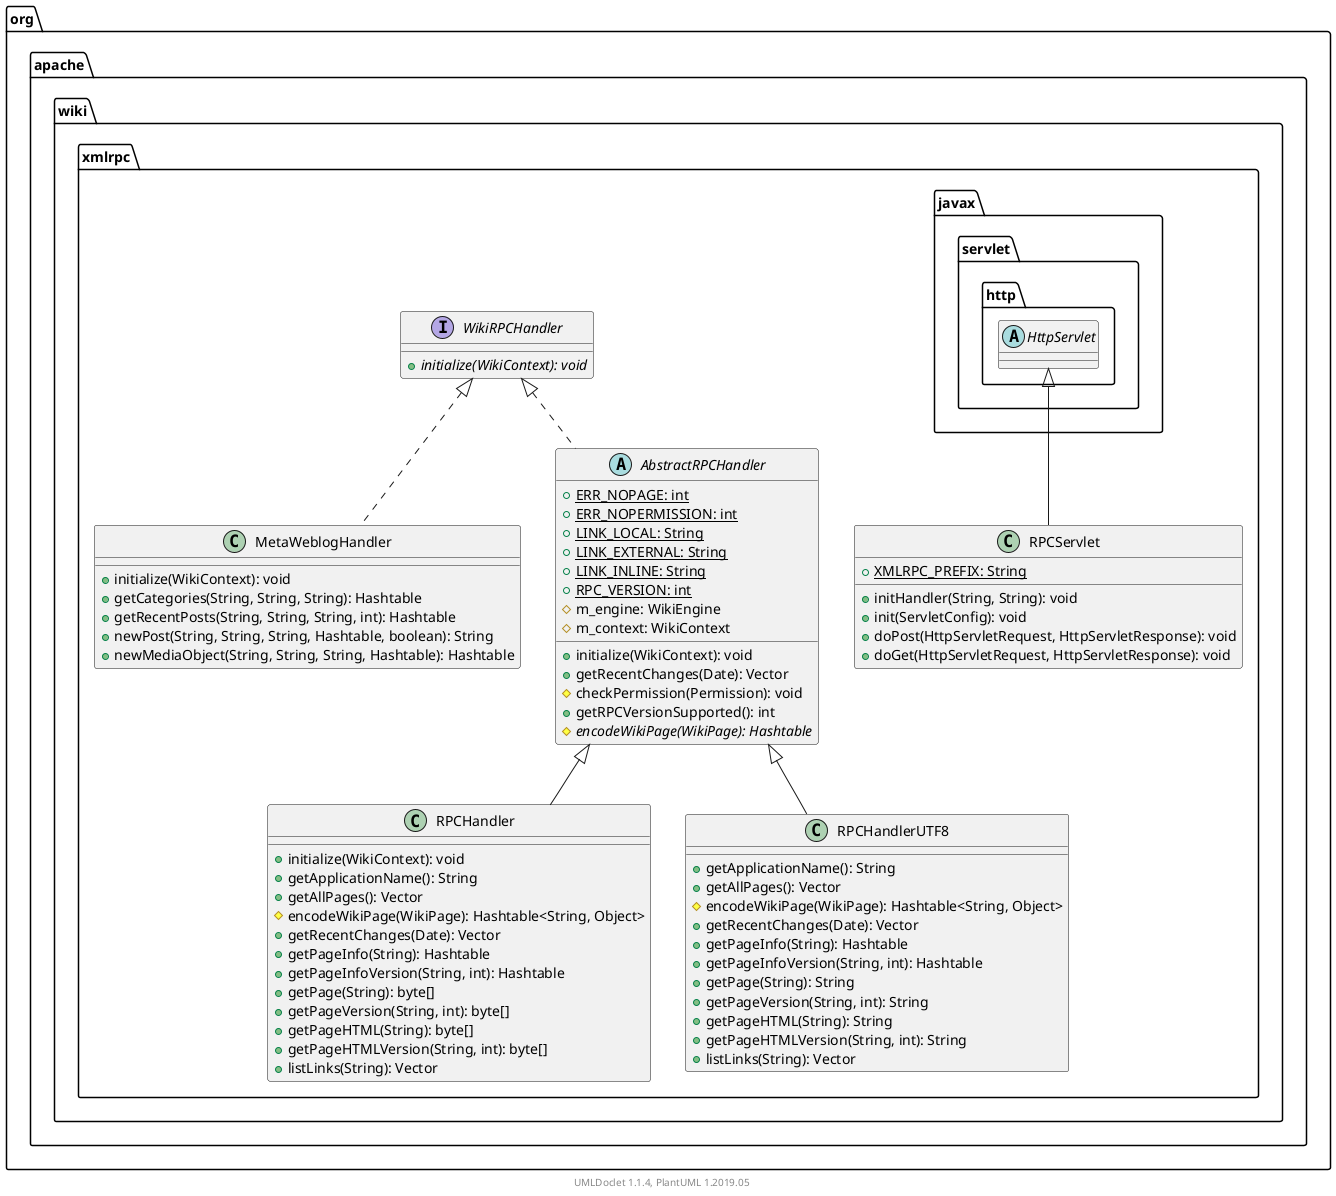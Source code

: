 @startuml

    namespace org.apache.wiki.xmlrpc {

        class RPCHandler [[RPCHandler.html]] {
            +initialize(WikiContext): void
            +getApplicationName(): String
            +getAllPages(): Vector
            #encodeWikiPage(WikiPage): Hashtable<String, Object>
            +getRecentChanges(Date): Vector
            +getPageInfo(String): Hashtable
            +getPageInfoVersion(String, int): Hashtable
            +getPage(String): byte[]
            +getPageVersion(String, int): byte[]
            +getPageHTML(String): byte[]
            +getPageHTMLVersion(String, int): byte[]
            +listLinks(String): Vector
        }

        class RPCHandlerUTF8 [[RPCHandlerUTF8.html]] {
            +getApplicationName(): String
            +getAllPages(): Vector
            #encodeWikiPage(WikiPage): Hashtable<String, Object>
            +getRecentChanges(Date): Vector
            +getPageInfo(String): Hashtable
            +getPageInfoVersion(String, int): Hashtable
            +getPage(String): String
            +getPageVersion(String, int): String
            +getPageHTML(String): String
            +getPageHTMLVersion(String, int): String
            +listLinks(String): Vector
        }

        interface WikiRPCHandler [[WikiRPCHandler.html]] {
            {abstract} +initialize(WikiContext): void
        }

        class MetaWeblogHandler [[MetaWeblogHandler.html]] {
            +initialize(WikiContext): void
            +getCategories(String, String, String): Hashtable
            +getRecentPosts(String, String, String, int): Hashtable
            +newPost(String, String, String, Hashtable, boolean): String
            +newMediaObject(String, String, String, Hashtable): Hashtable
        }

        class RPCServlet [[RPCServlet.html]] {
            {static} +XMLRPC_PREFIX: String
            +initHandler(String, String): void
            +init(ServletConfig): void
            +doPost(HttpServletRequest, HttpServletResponse): void
            +doGet(HttpServletRequest, HttpServletResponse): void
        }

        abstract class AbstractRPCHandler [[AbstractRPCHandler.html]] {
            {static} +ERR_NOPAGE: int
            {static} +ERR_NOPERMISSION: int
            {static} +LINK_LOCAL: String
            {static} +LINK_EXTERNAL: String
            {static} +LINK_INLINE: String
            {static} +RPC_VERSION: int
            #m_engine: WikiEngine
            #m_context: WikiContext
            +initialize(WikiContext): void
            +getRecentChanges(Date): Vector
            #checkPermission(Permission): void
            +getRPCVersionSupported(): int
            {abstract} #encodeWikiPage(WikiPage): Hashtable
        }

        AbstractRPCHandler <|-- RPCHandler

        AbstractRPCHandler <|-- RPCHandlerUTF8

        WikiRPCHandler <|.. MetaWeblogHandler

        abstract class javax.servlet.http.HttpServlet
        javax.servlet.http.HttpServlet <|-- RPCServlet

        WikiRPCHandler <|.. AbstractRPCHandler

    }


    center footer UMLDoclet 1.1.4, PlantUML 1.2019.05
@enduml
